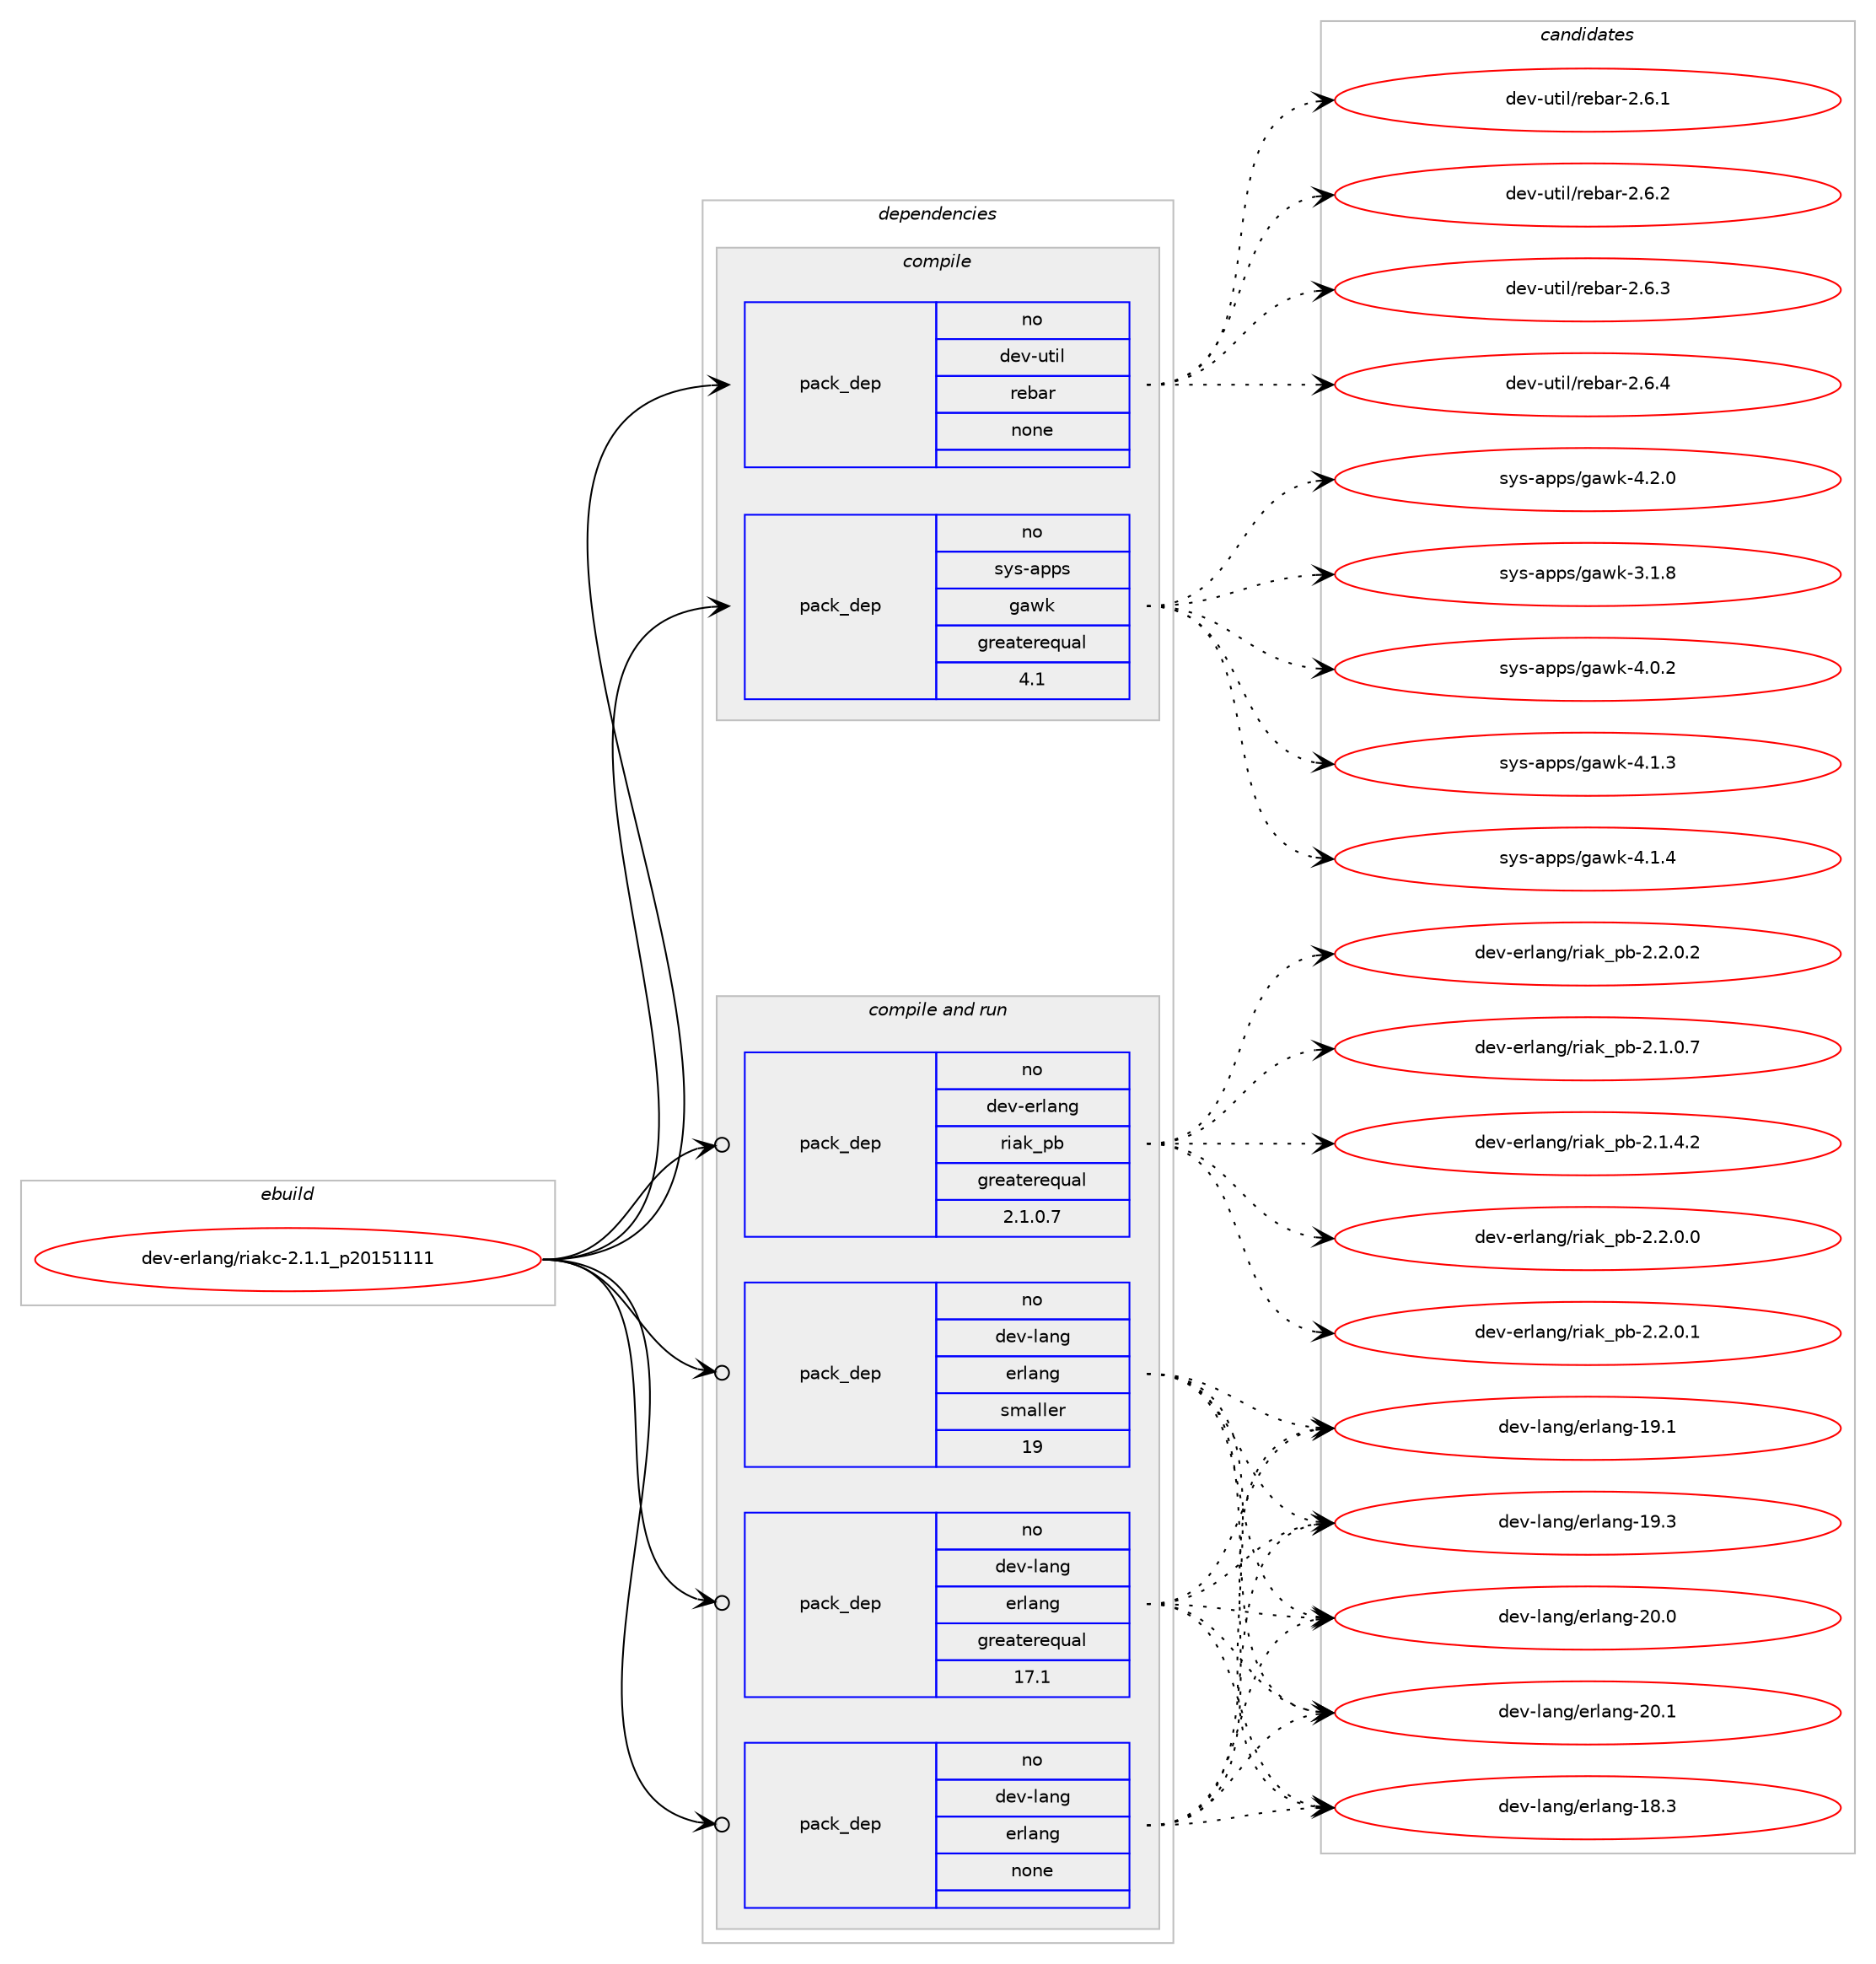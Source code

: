 digraph prolog {

# *************
# Graph options
# *************

newrank=true;
concentrate=true;
compound=true;
graph [rankdir=LR,fontname=Helvetica,fontsize=10,ranksep=1.5];#, ranksep=2.5, nodesep=0.2];
edge  [arrowhead=vee];
node  [fontname=Helvetica,fontsize=10];

# **********
# The ebuild
# **********

subgraph cluster_leftcol {
color=gray;
rank=same;
label=<<i>ebuild</i>>;
id [label="dev-erlang/riakc-2.1.1_p20151111", color=red, width=4, href="../dev-erlang/riakc-2.1.1_p20151111.svg"];
}

# ****************
# The dependencies
# ****************

subgraph cluster_midcol {
color=gray;
label=<<i>dependencies</i>>;
subgraph cluster_compile {
fillcolor="#eeeeee";
style=filled;
label=<<i>compile</i>>;
subgraph pack53415 {
dependency72618 [label=<<TABLE BORDER="0" CELLBORDER="1" CELLSPACING="0" CELLPADDING="4" WIDTH="220"><TR><TD ROWSPAN="6" CELLPADDING="30">pack_dep</TD></TR><TR><TD WIDTH="110">no</TD></TR><TR><TD>dev-util</TD></TR><TR><TD>rebar</TD></TR><TR><TD>none</TD></TR><TR><TD></TD></TR></TABLE>>, shape=none, color=blue];
}
id:e -> dependency72618:w [weight=20,style="solid",arrowhead="vee"];
subgraph pack53416 {
dependency72619 [label=<<TABLE BORDER="0" CELLBORDER="1" CELLSPACING="0" CELLPADDING="4" WIDTH="220"><TR><TD ROWSPAN="6" CELLPADDING="30">pack_dep</TD></TR><TR><TD WIDTH="110">no</TD></TR><TR><TD>sys-apps</TD></TR><TR><TD>gawk</TD></TR><TR><TD>greaterequal</TD></TR><TR><TD>4.1</TD></TR></TABLE>>, shape=none, color=blue];
}
id:e -> dependency72619:w [weight=20,style="solid",arrowhead="vee"];
}
subgraph cluster_compileandrun {
fillcolor="#eeeeee";
style=filled;
label=<<i>compile and run</i>>;
subgraph pack53417 {
dependency72620 [label=<<TABLE BORDER="0" CELLBORDER="1" CELLSPACING="0" CELLPADDING="4" WIDTH="220"><TR><TD ROWSPAN="6" CELLPADDING="30">pack_dep</TD></TR><TR><TD WIDTH="110">no</TD></TR><TR><TD>dev-erlang</TD></TR><TR><TD>riak_pb</TD></TR><TR><TD>greaterequal</TD></TR><TR><TD>2.1.0.7</TD></TR></TABLE>>, shape=none, color=blue];
}
id:e -> dependency72620:w [weight=20,style="solid",arrowhead="odotvee"];
subgraph pack53418 {
dependency72621 [label=<<TABLE BORDER="0" CELLBORDER="1" CELLSPACING="0" CELLPADDING="4" WIDTH="220"><TR><TD ROWSPAN="6" CELLPADDING="30">pack_dep</TD></TR><TR><TD WIDTH="110">no</TD></TR><TR><TD>dev-lang</TD></TR><TR><TD>erlang</TD></TR><TR><TD>greaterequal</TD></TR><TR><TD>17.1</TD></TR></TABLE>>, shape=none, color=blue];
}
id:e -> dependency72621:w [weight=20,style="solid",arrowhead="odotvee"];
subgraph pack53419 {
dependency72622 [label=<<TABLE BORDER="0" CELLBORDER="1" CELLSPACING="0" CELLPADDING="4" WIDTH="220"><TR><TD ROWSPAN="6" CELLPADDING="30">pack_dep</TD></TR><TR><TD WIDTH="110">no</TD></TR><TR><TD>dev-lang</TD></TR><TR><TD>erlang</TD></TR><TR><TD>none</TD></TR><TR><TD></TD></TR></TABLE>>, shape=none, color=blue];
}
id:e -> dependency72622:w [weight=20,style="solid",arrowhead="odotvee"];
subgraph pack53420 {
dependency72623 [label=<<TABLE BORDER="0" CELLBORDER="1" CELLSPACING="0" CELLPADDING="4" WIDTH="220"><TR><TD ROWSPAN="6" CELLPADDING="30">pack_dep</TD></TR><TR><TD WIDTH="110">no</TD></TR><TR><TD>dev-lang</TD></TR><TR><TD>erlang</TD></TR><TR><TD>smaller</TD></TR><TR><TD>19</TD></TR></TABLE>>, shape=none, color=blue];
}
id:e -> dependency72623:w [weight=20,style="solid",arrowhead="odotvee"];
}
subgraph cluster_run {
fillcolor="#eeeeee";
style=filled;
label=<<i>run</i>>;
}
}

# **************
# The candidates
# **************

subgraph cluster_choices {
rank=same;
color=gray;
label=<<i>candidates</i>>;

subgraph choice53415 {
color=black;
nodesep=1;
choice10010111845117116105108471141019897114455046544649 [label="dev-util/rebar-2.6.1", color=red, width=4,href="../dev-util/rebar-2.6.1.svg"];
choice10010111845117116105108471141019897114455046544650 [label="dev-util/rebar-2.6.2", color=red, width=4,href="../dev-util/rebar-2.6.2.svg"];
choice10010111845117116105108471141019897114455046544651 [label="dev-util/rebar-2.6.3", color=red, width=4,href="../dev-util/rebar-2.6.3.svg"];
choice10010111845117116105108471141019897114455046544652 [label="dev-util/rebar-2.6.4", color=red, width=4,href="../dev-util/rebar-2.6.4.svg"];
dependency72618:e -> choice10010111845117116105108471141019897114455046544649:w [style=dotted,weight="100"];
dependency72618:e -> choice10010111845117116105108471141019897114455046544650:w [style=dotted,weight="100"];
dependency72618:e -> choice10010111845117116105108471141019897114455046544651:w [style=dotted,weight="100"];
dependency72618:e -> choice10010111845117116105108471141019897114455046544652:w [style=dotted,weight="100"];
}
subgraph choice53416 {
color=black;
nodesep=1;
choice11512111545971121121154710397119107455146494656 [label="sys-apps/gawk-3.1.8", color=red, width=4,href="../sys-apps/gawk-3.1.8.svg"];
choice11512111545971121121154710397119107455246484650 [label="sys-apps/gawk-4.0.2", color=red, width=4,href="../sys-apps/gawk-4.0.2.svg"];
choice11512111545971121121154710397119107455246494651 [label="sys-apps/gawk-4.1.3", color=red, width=4,href="../sys-apps/gawk-4.1.3.svg"];
choice11512111545971121121154710397119107455246494652 [label="sys-apps/gawk-4.1.4", color=red, width=4,href="../sys-apps/gawk-4.1.4.svg"];
choice11512111545971121121154710397119107455246504648 [label="sys-apps/gawk-4.2.0", color=red, width=4,href="../sys-apps/gawk-4.2.0.svg"];
dependency72619:e -> choice11512111545971121121154710397119107455146494656:w [style=dotted,weight="100"];
dependency72619:e -> choice11512111545971121121154710397119107455246484650:w [style=dotted,weight="100"];
dependency72619:e -> choice11512111545971121121154710397119107455246494651:w [style=dotted,weight="100"];
dependency72619:e -> choice11512111545971121121154710397119107455246494652:w [style=dotted,weight="100"];
dependency72619:e -> choice11512111545971121121154710397119107455246504648:w [style=dotted,weight="100"];
}
subgraph choice53417 {
color=black;
nodesep=1;
choice1001011184510111410897110103471141059710795112984550464946484655 [label="dev-erlang/riak_pb-2.1.0.7", color=red, width=4,href="../dev-erlang/riak_pb-2.1.0.7.svg"];
choice1001011184510111410897110103471141059710795112984550464946524650 [label="dev-erlang/riak_pb-2.1.4.2", color=red, width=4,href="../dev-erlang/riak_pb-2.1.4.2.svg"];
choice1001011184510111410897110103471141059710795112984550465046484648 [label="dev-erlang/riak_pb-2.2.0.0", color=red, width=4,href="../dev-erlang/riak_pb-2.2.0.0.svg"];
choice1001011184510111410897110103471141059710795112984550465046484649 [label="dev-erlang/riak_pb-2.2.0.1", color=red, width=4,href="../dev-erlang/riak_pb-2.2.0.1.svg"];
choice1001011184510111410897110103471141059710795112984550465046484650 [label="dev-erlang/riak_pb-2.2.0.2", color=red, width=4,href="../dev-erlang/riak_pb-2.2.0.2.svg"];
dependency72620:e -> choice1001011184510111410897110103471141059710795112984550464946484655:w [style=dotted,weight="100"];
dependency72620:e -> choice1001011184510111410897110103471141059710795112984550464946524650:w [style=dotted,weight="100"];
dependency72620:e -> choice1001011184510111410897110103471141059710795112984550465046484648:w [style=dotted,weight="100"];
dependency72620:e -> choice1001011184510111410897110103471141059710795112984550465046484649:w [style=dotted,weight="100"];
dependency72620:e -> choice1001011184510111410897110103471141059710795112984550465046484650:w [style=dotted,weight="100"];
}
subgraph choice53418 {
color=black;
nodesep=1;
choice100101118451089711010347101114108971101034549564651 [label="dev-lang/erlang-18.3", color=red, width=4,href="../dev-lang/erlang-18.3.svg"];
choice100101118451089711010347101114108971101034549574649 [label="dev-lang/erlang-19.1", color=red, width=4,href="../dev-lang/erlang-19.1.svg"];
choice100101118451089711010347101114108971101034549574651 [label="dev-lang/erlang-19.3", color=red, width=4,href="../dev-lang/erlang-19.3.svg"];
choice100101118451089711010347101114108971101034550484648 [label="dev-lang/erlang-20.0", color=red, width=4,href="../dev-lang/erlang-20.0.svg"];
choice100101118451089711010347101114108971101034550484649 [label="dev-lang/erlang-20.1", color=red, width=4,href="../dev-lang/erlang-20.1.svg"];
dependency72621:e -> choice100101118451089711010347101114108971101034549564651:w [style=dotted,weight="100"];
dependency72621:e -> choice100101118451089711010347101114108971101034549574649:w [style=dotted,weight="100"];
dependency72621:e -> choice100101118451089711010347101114108971101034549574651:w [style=dotted,weight="100"];
dependency72621:e -> choice100101118451089711010347101114108971101034550484648:w [style=dotted,weight="100"];
dependency72621:e -> choice100101118451089711010347101114108971101034550484649:w [style=dotted,weight="100"];
}
subgraph choice53419 {
color=black;
nodesep=1;
choice100101118451089711010347101114108971101034549564651 [label="dev-lang/erlang-18.3", color=red, width=4,href="../dev-lang/erlang-18.3.svg"];
choice100101118451089711010347101114108971101034549574649 [label="dev-lang/erlang-19.1", color=red, width=4,href="../dev-lang/erlang-19.1.svg"];
choice100101118451089711010347101114108971101034549574651 [label="dev-lang/erlang-19.3", color=red, width=4,href="../dev-lang/erlang-19.3.svg"];
choice100101118451089711010347101114108971101034550484648 [label="dev-lang/erlang-20.0", color=red, width=4,href="../dev-lang/erlang-20.0.svg"];
choice100101118451089711010347101114108971101034550484649 [label="dev-lang/erlang-20.1", color=red, width=4,href="../dev-lang/erlang-20.1.svg"];
dependency72622:e -> choice100101118451089711010347101114108971101034549564651:w [style=dotted,weight="100"];
dependency72622:e -> choice100101118451089711010347101114108971101034549574649:w [style=dotted,weight="100"];
dependency72622:e -> choice100101118451089711010347101114108971101034549574651:w [style=dotted,weight="100"];
dependency72622:e -> choice100101118451089711010347101114108971101034550484648:w [style=dotted,weight="100"];
dependency72622:e -> choice100101118451089711010347101114108971101034550484649:w [style=dotted,weight="100"];
}
subgraph choice53420 {
color=black;
nodesep=1;
choice100101118451089711010347101114108971101034549564651 [label="dev-lang/erlang-18.3", color=red, width=4,href="../dev-lang/erlang-18.3.svg"];
choice100101118451089711010347101114108971101034549574649 [label="dev-lang/erlang-19.1", color=red, width=4,href="../dev-lang/erlang-19.1.svg"];
choice100101118451089711010347101114108971101034549574651 [label="dev-lang/erlang-19.3", color=red, width=4,href="../dev-lang/erlang-19.3.svg"];
choice100101118451089711010347101114108971101034550484648 [label="dev-lang/erlang-20.0", color=red, width=4,href="../dev-lang/erlang-20.0.svg"];
choice100101118451089711010347101114108971101034550484649 [label="dev-lang/erlang-20.1", color=red, width=4,href="../dev-lang/erlang-20.1.svg"];
dependency72623:e -> choice100101118451089711010347101114108971101034549564651:w [style=dotted,weight="100"];
dependency72623:e -> choice100101118451089711010347101114108971101034549574649:w [style=dotted,weight="100"];
dependency72623:e -> choice100101118451089711010347101114108971101034549574651:w [style=dotted,weight="100"];
dependency72623:e -> choice100101118451089711010347101114108971101034550484648:w [style=dotted,weight="100"];
dependency72623:e -> choice100101118451089711010347101114108971101034550484649:w [style=dotted,weight="100"];
}
}

}
